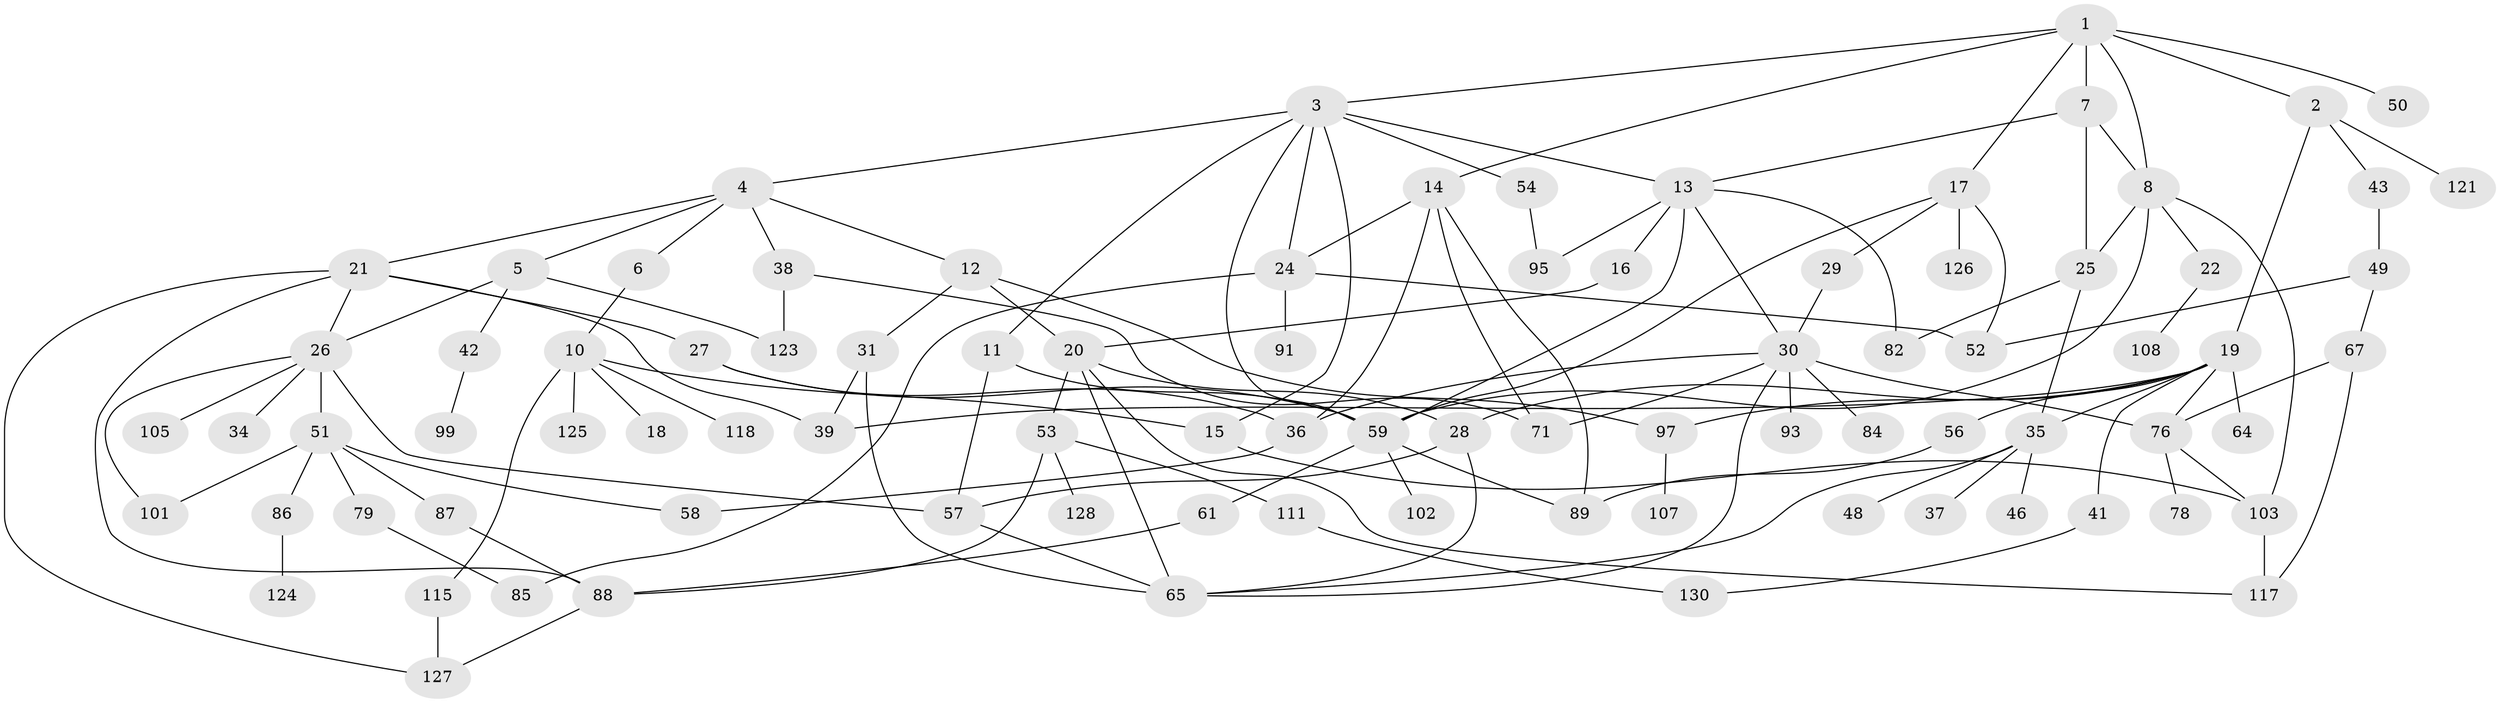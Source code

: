 // original degree distribution, {8: 0.015267175572519083, 4: 0.1297709923664122, 6: 0.06870229007633588, 3: 0.19083969465648856, 2: 0.31297709923664124, 1: 0.22900763358778625, 7: 0.015267175572519083, 5: 0.03816793893129771}
// Generated by graph-tools (version 1.1) at 2025/41/03/06/25 10:41:26]
// undirected, 88 vertices, 138 edges
graph export_dot {
graph [start="1"]
  node [color=gray90,style=filled];
  1 [super="+69"];
  2 [super="+40"];
  3 [super="+47"];
  4;
  5 [super="+9"];
  6;
  7 [super="+90"];
  8 [super="+44"];
  10 [super="+104"];
  11 [super="+113"];
  12 [super="+131"];
  13 [super="+23"];
  14 [super="+106"];
  15 [super="+92"];
  16;
  17 [super="+55"];
  18;
  19 [super="+32"];
  20 [super="+33"];
  21 [super="+72"];
  22 [super="+119"];
  24 [super="+74"];
  25 [super="+81"];
  26 [super="+62"];
  27;
  28 [super="+70"];
  29;
  30 [super="+83"];
  31;
  34;
  35 [super="+114"];
  36 [super="+109"];
  37 [super="+77"];
  38 [super="+98"];
  39 [super="+129"];
  41 [super="+75"];
  42 [super="+45"];
  43;
  46;
  48 [super="+68"];
  49 [super="+73"];
  50;
  51 [super="+80"];
  52 [super="+60"];
  53 [super="+66"];
  54;
  56;
  57 [super="+63"];
  58;
  59 [super="+122"];
  61;
  64;
  65 [super="+94"];
  67;
  71;
  76 [super="+116"];
  78;
  79;
  82;
  84;
  85 [super="+100"];
  86;
  87 [super="+96"];
  88 [super="+110"];
  89 [super="+120"];
  91;
  93;
  95 [super="+112"];
  97;
  99;
  101;
  102;
  103;
  105;
  107;
  108;
  111;
  115;
  117;
  118;
  121;
  123;
  124;
  125;
  126;
  127;
  128;
  130;
  1 -- 2;
  1 -- 3;
  1 -- 7;
  1 -- 14;
  1 -- 17;
  1 -- 50;
  1 -- 8;
  2 -- 19;
  2 -- 43;
  2 -- 121;
  3 -- 4;
  3 -- 11;
  3 -- 13;
  3 -- 24;
  3 -- 59;
  3 -- 54;
  3 -- 15;
  4 -- 5;
  4 -- 6;
  4 -- 12;
  4 -- 21;
  4 -- 38;
  5 -- 123;
  5 -- 42;
  5 -- 26;
  6 -- 10;
  7 -- 8;
  7 -- 25;
  7 -- 13;
  8 -- 22;
  8 -- 25;
  8 -- 59;
  8 -- 103;
  10 -- 15;
  10 -- 18;
  10 -- 115;
  10 -- 125;
  10 -- 118;
  11 -- 57;
  11 -- 59;
  12 -- 31;
  12 -- 97;
  12 -- 20;
  13 -- 16;
  13 -- 30;
  13 -- 82;
  13 -- 59;
  13 -- 95;
  14 -- 71;
  14 -- 89;
  14 -- 24;
  14 -- 36;
  15 -- 103;
  16 -- 20;
  17 -- 29;
  17 -- 52;
  17 -- 126;
  17 -- 59;
  19 -- 35;
  19 -- 56;
  19 -- 64;
  19 -- 97;
  19 -- 41;
  19 -- 28;
  19 -- 76;
  19 -- 39;
  20 -- 28;
  20 -- 117;
  20 -- 53;
  20 -- 65;
  21 -- 26;
  21 -- 27;
  21 -- 39;
  21 -- 127;
  21 -- 88;
  22 -- 108;
  24 -- 52;
  24 -- 91;
  24 -- 85;
  25 -- 82;
  25 -- 35;
  26 -- 34;
  26 -- 51;
  26 -- 105;
  26 -- 101;
  26 -- 57;
  27 -- 59;
  27 -- 36;
  28 -- 65;
  28 -- 57;
  29 -- 30;
  30 -- 36;
  30 -- 65;
  30 -- 71 [weight=2];
  30 -- 93;
  30 -- 76;
  30 -- 84;
  31 -- 39;
  31 -- 65;
  35 -- 37;
  35 -- 46;
  35 -- 48;
  35 -- 65;
  36 -- 58;
  38 -- 123;
  38 -- 71;
  41 -- 130;
  42 -- 99;
  43 -- 49;
  49 -- 67;
  49 -- 52;
  51 -- 58;
  51 -- 79;
  51 -- 86;
  51 -- 87;
  51 -- 101;
  53 -- 111;
  53 -- 128;
  53 -- 88;
  54 -- 95;
  56 -- 89;
  57 -- 65;
  59 -- 61;
  59 -- 102;
  59 -- 89;
  61 -- 88;
  67 -- 76;
  67 -- 117;
  76 -- 78;
  76 -- 103;
  79 -- 85;
  86 -- 124;
  87 -- 88;
  88 -- 127;
  97 -- 107;
  103 -- 117;
  111 -- 130;
  115 -- 127;
}
